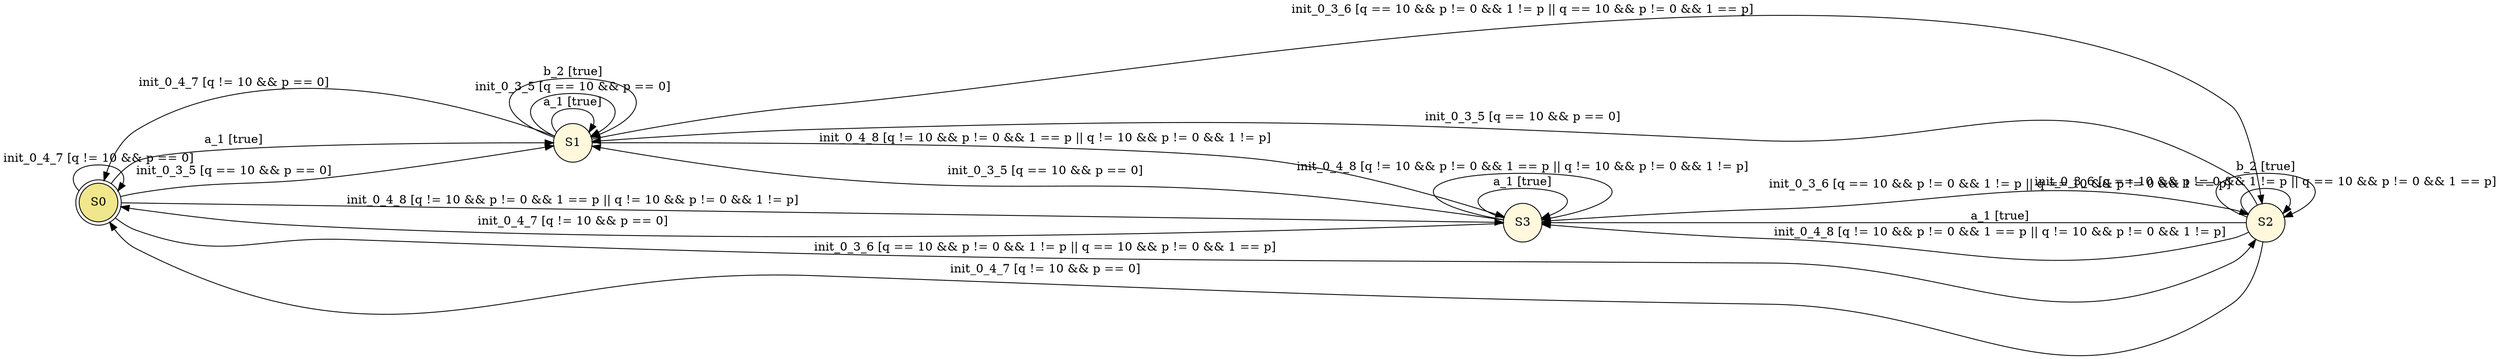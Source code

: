 digraph finite_state_machine {
  rankdir = LR;
  node [shape = doublecircle, style = filled, fillcolor = khaki]; S0;
  node [shape = circle, style = filled, fillcolor = cornsilk1];
  S0 -> S1 [ label = "a_1 [true]" ];
  S0 -> S2 [ label = "init_0_3_6 [q == 10 && p != 0 && 1 != p || q == 10 && p != 0 && 1 == p]" ];
  S0 -> S1 [ label = "init_0_3_5 [q == 10 && p == 0]" ];
  S0 -> S0 [ label = "init_0_4_7 [q != 10 && p == 0]" ];
  S0 -> S3 [ label = "init_0_4_8 [q != 10 && p != 0 && 1 == p || q != 10 && p != 0 && 1 != p]" ];
  S1 -> S1 [ label = "a_1 [true]" ];
  S1 -> S2 [ label = "init_0_3_6 [q == 10 && p != 0 && 1 != p || q == 10 && p != 0 && 1 == p]" ];
  S1 -> S1 [ label = "init_0_3_5 [q == 10 && p == 0]" ];
  S1 -> S1 [ label = "b_2 [true]" ];
  S1 -> S0 [ label = "init_0_4_7 [q != 10 && p == 0]" ];
  S1 -> S3 [ label = "init_0_4_8 [q != 10 && p != 0 && 1 == p || q != 10 && p != 0 && 1 != p]" ];
  S2 -> S3 [ label = "a_1 [true]" ];
  S2 -> S2 [ label = "init_0_3_6 [q == 10 && p != 0 && 1 != p || q == 10 && p != 0 && 1 == p]" ];
  S2 -> S1 [ label = "init_0_3_5 [q == 10 && p == 0]" ];
  S2 -> S2 [ label = "b_2 [true]" ];
  S2 -> S0 [ label = "init_0_4_7 [q != 10 && p == 0]" ];
  S2 -> S3 [ label = "init_0_4_8 [q != 10 && p != 0 && 1 == p || q != 10 && p != 0 && 1 != p]" ];
  S3 -> S3 [ label = "a_1 [true]" ];
  S3 -> S2 [ label = "init_0_3_6 [q == 10 && p != 0 && 1 != p || q == 10 && p != 0 && 1 == p]" ];
  S3 -> S1 [ label = "init_0_3_5 [q == 10 && p == 0]" ];
  S3 -> S0 [ label = "init_0_4_7 [q != 10 && p == 0]" ];
  S3 -> S3 [ label = "init_0_4_8 [q != 10 && p != 0 && 1 == p || q != 10 && p != 0 && 1 != p]" ];
}
